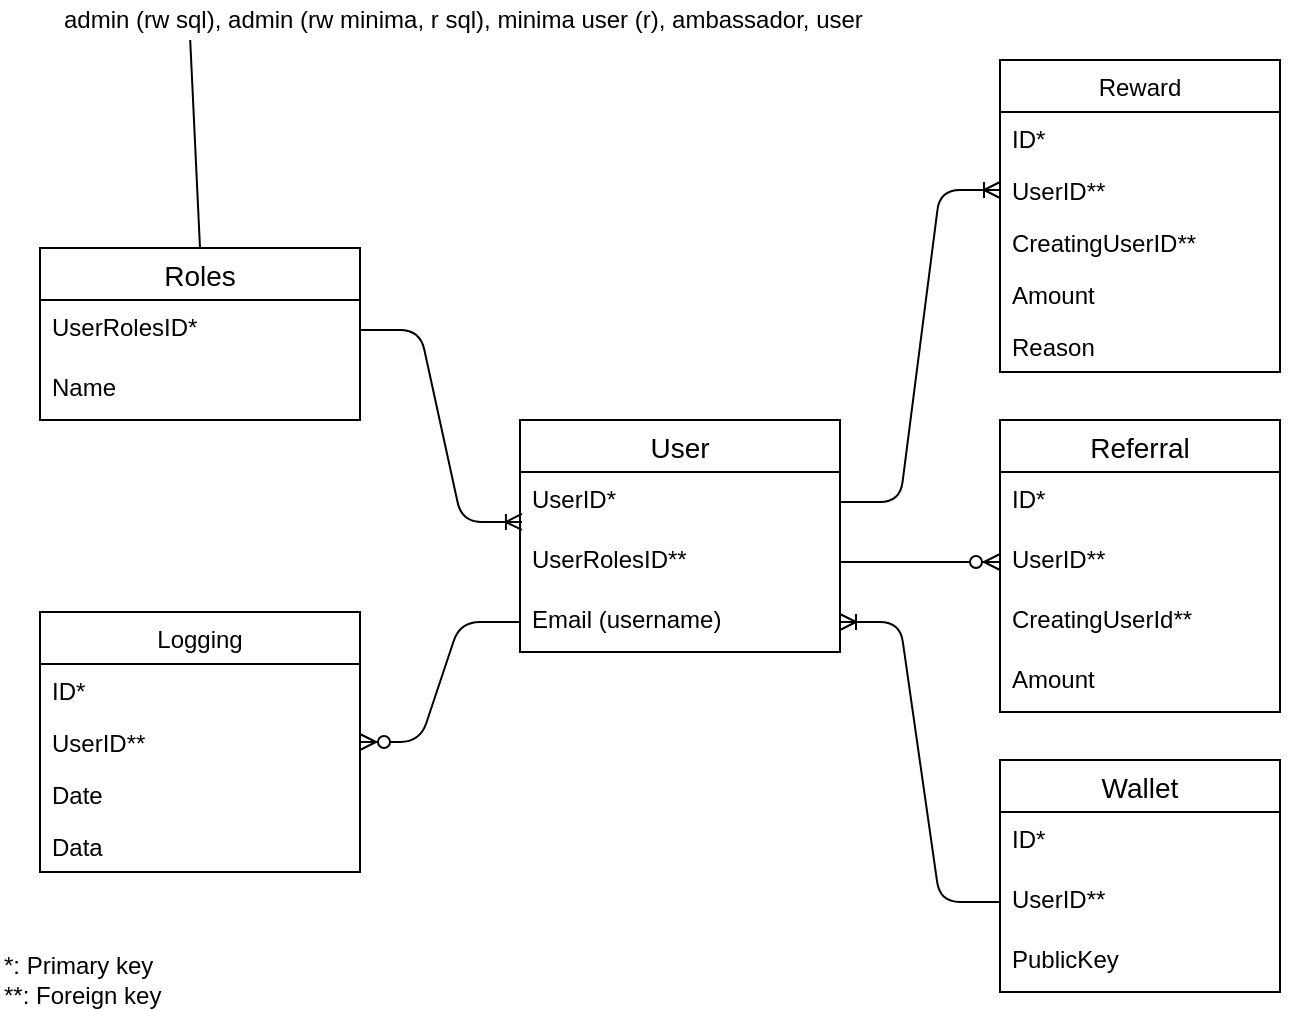 <mxfile version="14.3.0" type="device"><diagram id="-R4wV61z0FhMpNAPlASs" name="Page-1"><mxGraphModel dx="946" dy="566" grid="1" gridSize="10" guides="1" tooltips="1" connect="1" arrows="1" fold="1" page="1" pageScale="1" pageWidth="850" pageHeight="1100" math="0" shadow="0"><root><mxCell id="0"/><mxCell id="1" parent="0"/><mxCell id="VogovKga2d4YdazWaHmc-1" value="User" style="swimlane;fontStyle=0;childLayout=stackLayout;horizontal=1;startSize=26;horizontalStack=0;resizeParent=1;resizeParentMax=0;resizeLast=0;collapsible=1;marginBottom=0;align=center;fontSize=14;" parent="1" vertex="1"><mxGeometry x="280" y="500" width="160" height="116" as="geometry"/></mxCell><mxCell id="VogovKga2d4YdazWaHmc-2" value="UserID*" style="text;strokeColor=none;fillColor=none;spacingLeft=4;spacingRight=4;overflow=hidden;rotatable=0;points=[[0,0.5],[1,0.5]];portConstraint=eastwest;fontSize=12;" parent="VogovKga2d4YdazWaHmc-1" vertex="1"><mxGeometry y="26" width="160" height="30" as="geometry"/></mxCell><mxCell id="VogovKga2d4YdazWaHmc-3" value="UserRolesID**" style="text;strokeColor=none;fillColor=none;spacingLeft=4;spacingRight=4;overflow=hidden;rotatable=0;points=[[0,0.5],[1,0.5]];portConstraint=eastwest;fontSize=12;" parent="VogovKga2d4YdazWaHmc-1" vertex="1"><mxGeometry y="56" width="160" height="30" as="geometry"/></mxCell><mxCell id="VogovKga2d4YdazWaHmc-4" value="Email (username)" style="text;strokeColor=none;fillColor=none;spacingLeft=4;spacingRight=4;overflow=hidden;rotatable=0;points=[[0,0.5],[1,0.5]];portConstraint=eastwest;fontSize=12;" parent="VogovKga2d4YdazWaHmc-1" vertex="1"><mxGeometry y="86" width="160" height="30" as="geometry"/></mxCell><mxCell id="VogovKga2d4YdazWaHmc-10" value="Roles" style="swimlane;fontStyle=0;childLayout=stackLayout;horizontal=1;startSize=26;horizontalStack=0;resizeParent=1;resizeParentMax=0;resizeLast=0;collapsible=1;marginBottom=0;align=center;fontSize=14;" parent="1" vertex="1"><mxGeometry x="40" y="414" width="160" height="86" as="geometry"/></mxCell><mxCell id="VogovKga2d4YdazWaHmc-12" value="UserRolesID*" style="text;strokeColor=none;fillColor=none;spacingLeft=4;spacingRight=4;overflow=hidden;rotatable=0;points=[[0,0.5],[1,0.5]];portConstraint=eastwest;fontSize=12;" parent="VogovKga2d4YdazWaHmc-10" vertex="1"><mxGeometry y="26" width="160" height="30" as="geometry"/></mxCell><mxCell id="VogovKga2d4YdazWaHmc-13" value="Name" style="text;strokeColor=none;fillColor=none;spacingLeft=4;spacingRight=4;overflow=hidden;rotatable=0;points=[[0,0.5],[1,0.5]];portConstraint=eastwest;fontSize=12;" parent="VogovKga2d4YdazWaHmc-10" vertex="1"><mxGeometry y="56" width="160" height="30" as="geometry"/></mxCell><mxCell id="VogovKga2d4YdazWaHmc-16" value="Reward" style="swimlane;fontStyle=0;childLayout=stackLayout;horizontal=1;startSize=26;fillColor=none;horizontalStack=0;resizeParent=1;resizeParentMax=0;resizeLast=0;collapsible=1;marginBottom=0;" parent="1" vertex="1"><mxGeometry x="520" y="320" width="140" height="156" as="geometry"/></mxCell><mxCell id="VogovKga2d4YdazWaHmc-29" value="ID*" style="text;strokeColor=none;fillColor=none;align=left;verticalAlign=top;spacingLeft=4;spacingRight=4;overflow=hidden;rotatable=0;points=[[0,0.5],[1,0.5]];portConstraint=eastwest;" parent="VogovKga2d4YdazWaHmc-16" vertex="1"><mxGeometry y="26" width="140" height="26" as="geometry"/></mxCell><mxCell id="aOdp0XbVGNVfr9wfOgnh-13" value="UserID**" style="text;strokeColor=none;fillColor=none;align=left;verticalAlign=top;spacingLeft=4;spacingRight=4;overflow=hidden;rotatable=0;points=[[0,0.5],[1,0.5]];portConstraint=eastwest;" parent="VogovKga2d4YdazWaHmc-16" vertex="1"><mxGeometry y="52" width="140" height="26" as="geometry"/></mxCell><mxCell id="bJdyd767cQBEqQ9NRChY-1" value="CreatingUserID**&#10;" style="text;strokeColor=none;fillColor=none;align=left;verticalAlign=top;spacingLeft=4;spacingRight=4;overflow=hidden;rotatable=0;points=[[0,0.5],[1,0.5]];portConstraint=eastwest;" parent="VogovKga2d4YdazWaHmc-16" vertex="1"><mxGeometry y="78" width="140" height="26" as="geometry"/></mxCell><mxCell id="VogovKga2d4YdazWaHmc-18" value="Amount&#10;" style="text;strokeColor=none;fillColor=none;align=left;verticalAlign=top;spacingLeft=4;spacingRight=4;overflow=hidden;rotatable=0;points=[[0,0.5],[1,0.5]];portConstraint=eastwest;" parent="VogovKga2d4YdazWaHmc-16" vertex="1"><mxGeometry y="104" width="140" height="26" as="geometry"/></mxCell><mxCell id="VogovKga2d4YdazWaHmc-19" value="Reason&#10;" style="text;strokeColor=none;fillColor=none;align=left;verticalAlign=top;spacingLeft=4;spacingRight=4;overflow=hidden;rotatable=0;points=[[0,0.5],[1,0.5]];portConstraint=eastwest;" parent="VogovKga2d4YdazWaHmc-16" vertex="1"><mxGeometry y="130" width="140" height="26" as="geometry"/></mxCell><mxCell id="VogovKga2d4YdazWaHmc-22" value="Logging" style="swimlane;fontStyle=0;childLayout=stackLayout;horizontal=1;startSize=26;fillColor=none;horizontalStack=0;resizeParent=1;resizeParentMax=0;resizeLast=0;collapsible=1;marginBottom=0;" parent="1" vertex="1"><mxGeometry x="40" y="596" width="160" height="130" as="geometry"/></mxCell><mxCell id="bJdyd767cQBEqQ9NRChY-11" value="ID*" style="text;strokeColor=none;fillColor=none;align=left;verticalAlign=top;spacingLeft=4;spacingRight=4;overflow=hidden;rotatable=0;points=[[0,0.5],[1,0.5]];portConstraint=eastwest;" parent="VogovKga2d4YdazWaHmc-22" vertex="1"><mxGeometry y="26" width="160" height="26" as="geometry"/></mxCell><mxCell id="VogovKga2d4YdazWaHmc-23" value="UserID**" style="text;strokeColor=none;fillColor=none;align=left;verticalAlign=top;spacingLeft=4;spacingRight=4;overflow=hidden;rotatable=0;points=[[0,0.5],[1,0.5]];portConstraint=eastwest;" parent="VogovKga2d4YdazWaHmc-22" vertex="1"><mxGeometry y="52" width="160" height="26" as="geometry"/></mxCell><mxCell id="VogovKga2d4YdazWaHmc-39" value="Date" style="text;strokeColor=none;fillColor=none;align=left;verticalAlign=top;spacingLeft=4;spacingRight=4;overflow=hidden;rotatable=0;points=[[0,0.5],[1,0.5]];portConstraint=eastwest;" parent="VogovKga2d4YdazWaHmc-22" vertex="1"><mxGeometry y="78" width="160" height="26" as="geometry"/></mxCell><mxCell id="VogovKga2d4YdazWaHmc-40" value="Data" style="text;strokeColor=none;fillColor=none;align=left;verticalAlign=top;spacingLeft=4;spacingRight=4;overflow=hidden;rotatable=0;points=[[0,0.5],[1,0.5]];portConstraint=eastwest;" parent="VogovKga2d4YdazWaHmc-22" vertex="1"><mxGeometry y="104" width="160" height="26" as="geometry"/></mxCell><mxCell id="VogovKga2d4YdazWaHmc-57" value="" style="edgeStyle=entityRelationEdgeStyle;fontSize=12;html=1;endArrow=ERzeroToMany;endFill=1;entryX=1;entryY=0.5;entryDx=0;entryDy=0;exitX=0;exitY=0.5;exitDx=0;exitDy=0;" parent="1" source="VogovKga2d4YdazWaHmc-4" target="VogovKga2d4YdazWaHmc-23" edge="1"><mxGeometry width="100" height="100" relative="1" as="geometry"><mxPoint x="380" y="417" as="sourcePoint"/><mxPoint x="180" y="619.998" as="targetPoint"/></mxGeometry></mxCell><mxCell id="bJdyd767cQBEqQ9NRChY-2" value="admin (rw sql), admin (rw minima, r sql), minima user (r), ambassador, user&amp;nbsp;" style="text;html=1;align=left;verticalAlign=middle;resizable=0;points=[];autosize=1;" parent="1" vertex="1"><mxGeometry x="50" y="290" width="420" height="20" as="geometry"/></mxCell><mxCell id="bJdyd767cQBEqQ9NRChY-3" value="Referral" style="swimlane;fontStyle=0;childLayout=stackLayout;horizontal=1;startSize=26;horizontalStack=0;resizeParent=1;resizeParentMax=0;resizeLast=0;collapsible=1;marginBottom=0;align=center;fontSize=14;" parent="1" vertex="1"><mxGeometry x="520" y="500" width="140" height="146" as="geometry"/></mxCell><mxCell id="bJdyd767cQBEqQ9NRChY-8" value="ID*" style="text;strokeColor=none;fillColor=none;spacingLeft=4;spacingRight=4;overflow=hidden;rotatable=0;points=[[0,0.5],[1,0.5]];portConstraint=eastwest;fontSize=12;" parent="bJdyd767cQBEqQ9NRChY-3" vertex="1"><mxGeometry y="26" width="140" height="30" as="geometry"/></mxCell><mxCell id="bJdyd767cQBEqQ9NRChY-4" value="UserID**" style="text;strokeColor=none;fillColor=none;spacingLeft=4;spacingRight=4;overflow=hidden;rotatable=0;points=[[0,0.5],[1,0.5]];portConstraint=eastwest;fontSize=12;" parent="bJdyd767cQBEqQ9NRChY-3" vertex="1"><mxGeometry y="56" width="140" height="30" as="geometry"/></mxCell><mxCell id="a344jlnvcdazKrhl5FHc-2" value="CreatingUserId**" style="text;strokeColor=none;fillColor=none;spacingLeft=4;spacingRight=4;overflow=hidden;rotatable=0;points=[[0,0.5],[1,0.5]];portConstraint=eastwest;fontSize=12;" parent="bJdyd767cQBEqQ9NRChY-3" vertex="1"><mxGeometry y="86" width="140" height="30" as="geometry"/></mxCell><mxCell id="bJdyd767cQBEqQ9NRChY-5" value="Amount" style="text;strokeColor=none;fillColor=none;spacingLeft=4;spacingRight=4;overflow=hidden;rotatable=0;points=[[0,0.5],[1,0.5]];portConstraint=eastwest;fontSize=12;" parent="bJdyd767cQBEqQ9NRChY-3" vertex="1"><mxGeometry y="116" width="140" height="30" as="geometry"/></mxCell><mxCell id="bJdyd767cQBEqQ9NRChY-7" value="" style="edgeStyle=entityRelationEdgeStyle;fontSize=12;html=1;endArrow=ERzeroToMany;endFill=1;entryX=0;entryY=0.5;entryDx=0;entryDy=0;exitX=1;exitY=0.5;exitDx=0;exitDy=0;" parent="1" source="VogovKga2d4YdazWaHmc-3" target="bJdyd767cQBEqQ9NRChY-4" edge="1"><mxGeometry width="100" height="100" relative="1" as="geometry"><mxPoint x="462" y="509" as="sourcePoint"/><mxPoint x="200" y="649.998" as="targetPoint"/></mxGeometry></mxCell><mxCell id="bJdyd767cQBEqQ9NRChY-12" value="" style="endArrow=none;html=1;exitX=0.5;exitY=0;exitDx=0;exitDy=0;entryX=0.155;entryY=1;entryDx=0;entryDy=0;entryPerimeter=0;" parent="1" source="VogovKga2d4YdazWaHmc-10" edge="1" target="bJdyd767cQBEqQ9NRChY-2"><mxGeometry width="50" height="50" relative="1" as="geometry"><mxPoint x="130" y="420" as="sourcePoint"/><mxPoint x="180" y="370" as="targetPoint"/></mxGeometry></mxCell><mxCell id="VogovKga2d4YdazWaHmc-56" value="" style="edgeStyle=entityRelationEdgeStyle;fontSize=12;html=1;endArrow=ERoneToMany;entryX=0.006;entryY=0.833;entryDx=0;entryDy=0;entryPerimeter=0;exitX=1;exitY=0.5;exitDx=0;exitDy=0;" parent="1" source="VogovKga2d4YdazWaHmc-12" target="VogovKga2d4YdazWaHmc-2" edge="1"><mxGeometry width="100" height="100" relative="1" as="geometry"><mxPoint x="420" y="550" as="sourcePoint"/><mxPoint x="180.96" y="476" as="targetPoint"/></mxGeometry></mxCell><mxCell id="aOdp0XbVGNVfr9wfOgnh-12" value="" style="edgeStyle=entityRelationEdgeStyle;fontSize=12;html=1;endArrow=ERoneToMany;exitX=1;exitY=0.5;exitDx=0;exitDy=0;entryX=0;entryY=0.5;entryDx=0;entryDy=0;" parent="1" source="VogovKga2d4YdazWaHmc-2" target="aOdp0XbVGNVfr9wfOgnh-13" edge="1"><mxGeometry width="100" height="100" relative="1" as="geometry"><mxPoint x="470" y="580" as="sourcePoint"/><mxPoint x="570" y="480" as="targetPoint"/></mxGeometry></mxCell><mxCell id="aOdp0XbVGNVfr9wfOgnh-15" value="*: Primary key&lt;br&gt;**: Foreign key" style="text;html=1;strokeColor=none;fillColor=none;align=left;verticalAlign=middle;whiteSpace=wrap;rounded=0;" parent="1" vertex="1"><mxGeometry x="20" y="770" width="110" height="20" as="geometry"/></mxCell><mxCell id="QWIWX1Q93222O7gZUJ-s-1" value="Wallet" style="swimlane;fontStyle=0;childLayout=stackLayout;horizontal=1;startSize=26;horizontalStack=0;resizeParent=1;resizeParentMax=0;resizeLast=0;collapsible=1;marginBottom=0;align=center;fontSize=14;" vertex="1" parent="1"><mxGeometry x="520" y="670" width="140" height="116" as="geometry"/></mxCell><mxCell id="QWIWX1Q93222O7gZUJ-s-2" value="ID*" style="text;strokeColor=none;fillColor=none;spacingLeft=4;spacingRight=4;overflow=hidden;rotatable=0;points=[[0,0.5],[1,0.5]];portConstraint=eastwest;fontSize=12;" vertex="1" parent="QWIWX1Q93222O7gZUJ-s-1"><mxGeometry y="26" width="140" height="30" as="geometry"/></mxCell><mxCell id="QWIWX1Q93222O7gZUJ-s-3" value="UserID**" style="text;strokeColor=none;fillColor=none;spacingLeft=4;spacingRight=4;overflow=hidden;rotatable=0;points=[[0,0.5],[1,0.5]];portConstraint=eastwest;fontSize=12;" vertex="1" parent="QWIWX1Q93222O7gZUJ-s-1"><mxGeometry y="56" width="140" height="30" as="geometry"/></mxCell><mxCell id="QWIWX1Q93222O7gZUJ-s-4" value="PublicKey" style="text;strokeColor=none;fillColor=none;spacingLeft=4;spacingRight=4;overflow=hidden;rotatable=0;points=[[0,0.5],[1,0.5]];portConstraint=eastwest;fontSize=12;" vertex="1" parent="QWIWX1Q93222O7gZUJ-s-1"><mxGeometry y="86" width="140" height="30" as="geometry"/></mxCell><mxCell id="QWIWX1Q93222O7gZUJ-s-6" style="edgeStyle=orthogonalEdgeStyle;rounded=0;orthogonalLoop=1;jettySize=auto;html=1;exitX=1;exitY=0.5;exitDx=0;exitDy=0;" edge="1" parent="QWIWX1Q93222O7gZUJ-s-1" source="QWIWX1Q93222O7gZUJ-s-3" target="QWIWX1Q93222O7gZUJ-s-3"><mxGeometry relative="1" as="geometry"/></mxCell><mxCell id="QWIWX1Q93222O7gZUJ-s-5" value="" style="edgeStyle=entityRelationEdgeStyle;fontSize=12;html=1;endArrow=ERoneToMany;entryX=1;entryY=0.5;entryDx=0;entryDy=0;exitX=0;exitY=0.5;exitDx=0;exitDy=0;" edge="1" parent="1" source="QWIWX1Q93222O7gZUJ-s-3" target="VogovKga2d4YdazWaHmc-4"><mxGeometry width="100" height="100" relative="1" as="geometry"><mxPoint x="370" y="730" as="sourcePoint"/><mxPoint x="470" y="630" as="targetPoint"/></mxGeometry></mxCell></root></mxGraphModel></diagram></mxfile>